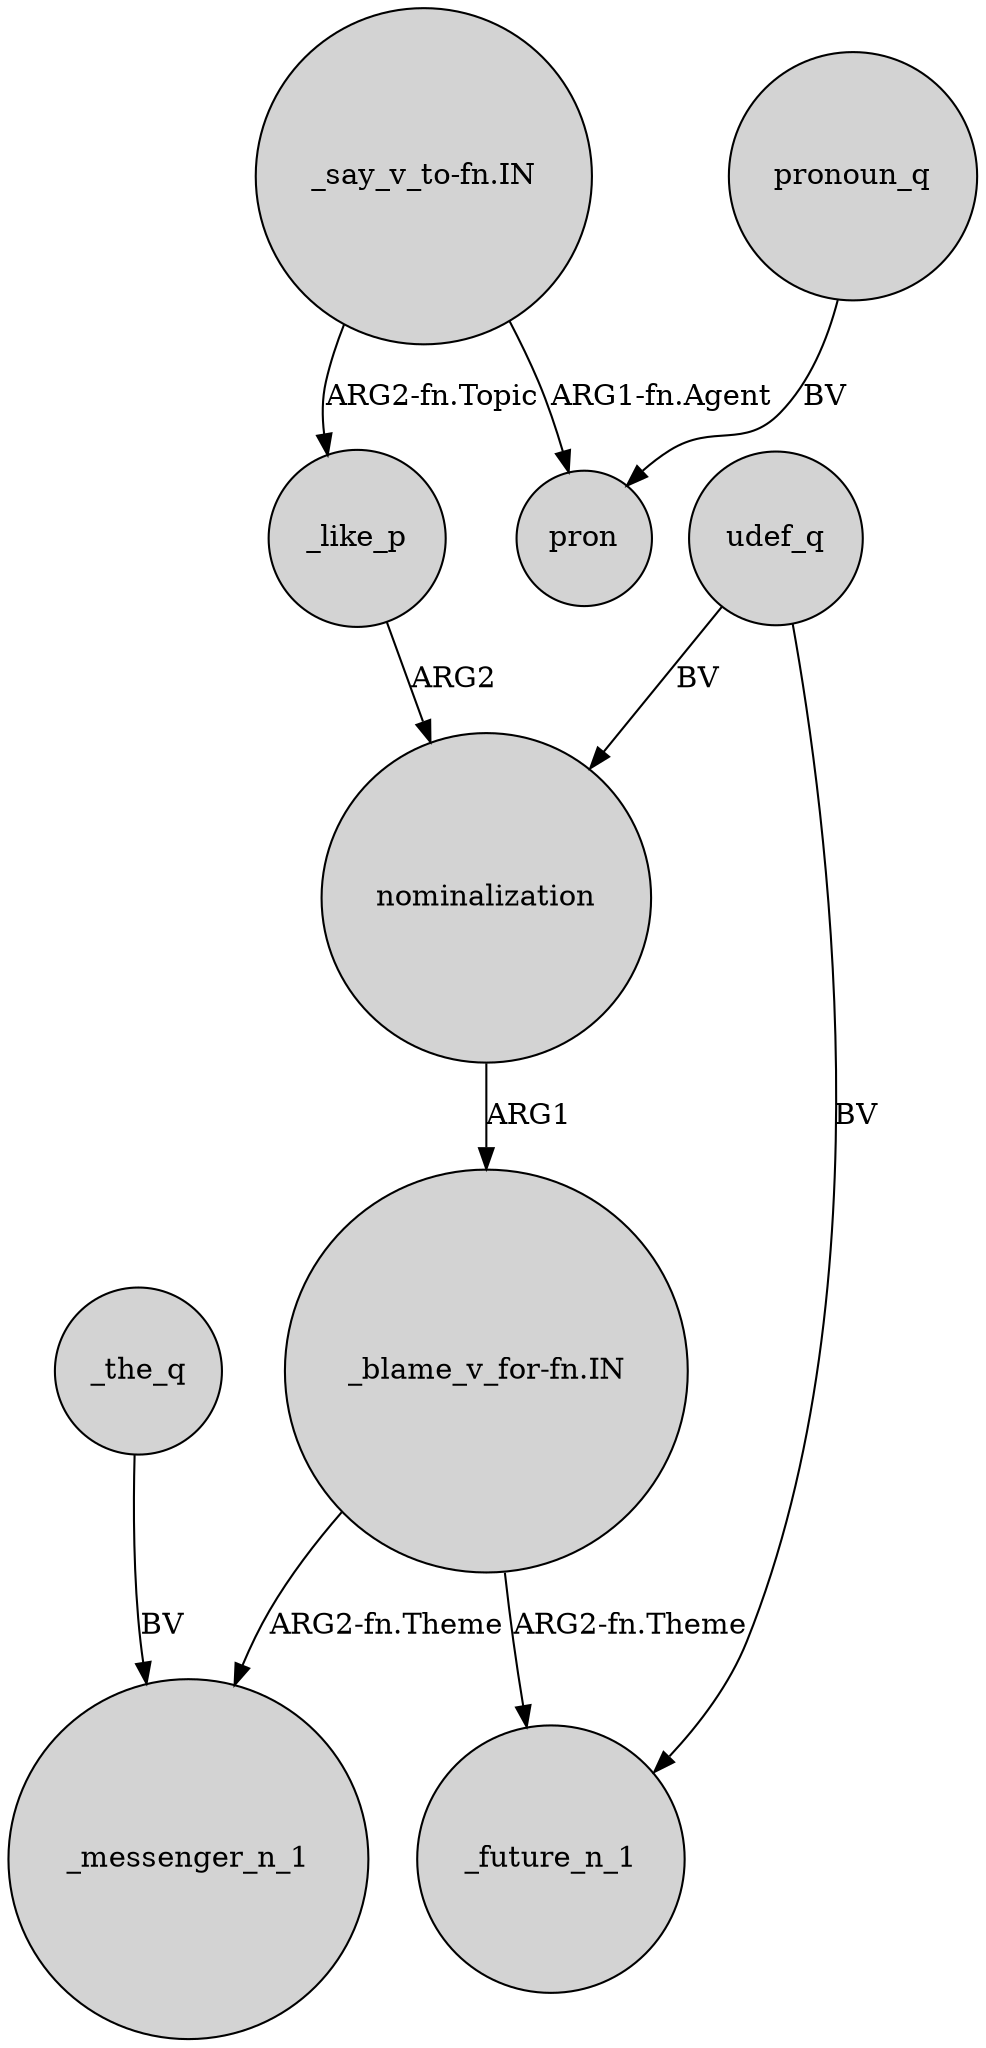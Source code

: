 digraph {
	node [shape=circle style=filled]
	_like_p -> nominalization [label=ARG2]
	"_blame_v_for-fn.IN" -> _messenger_n_1 [label="ARG2-fn.Theme"]
	pronoun_q -> pron [label=BV]
	"_say_v_to-fn.IN" -> _like_p [label="ARG2-fn.Topic"]
	"_blame_v_for-fn.IN" -> _future_n_1 [label="ARG2-fn.Theme"]
	udef_q -> _future_n_1 [label=BV]
	udef_q -> nominalization [label=BV]
	_the_q -> _messenger_n_1 [label=BV]
	"_say_v_to-fn.IN" -> pron [label="ARG1-fn.Agent"]
	nominalization -> "_blame_v_for-fn.IN" [label=ARG1]
}
